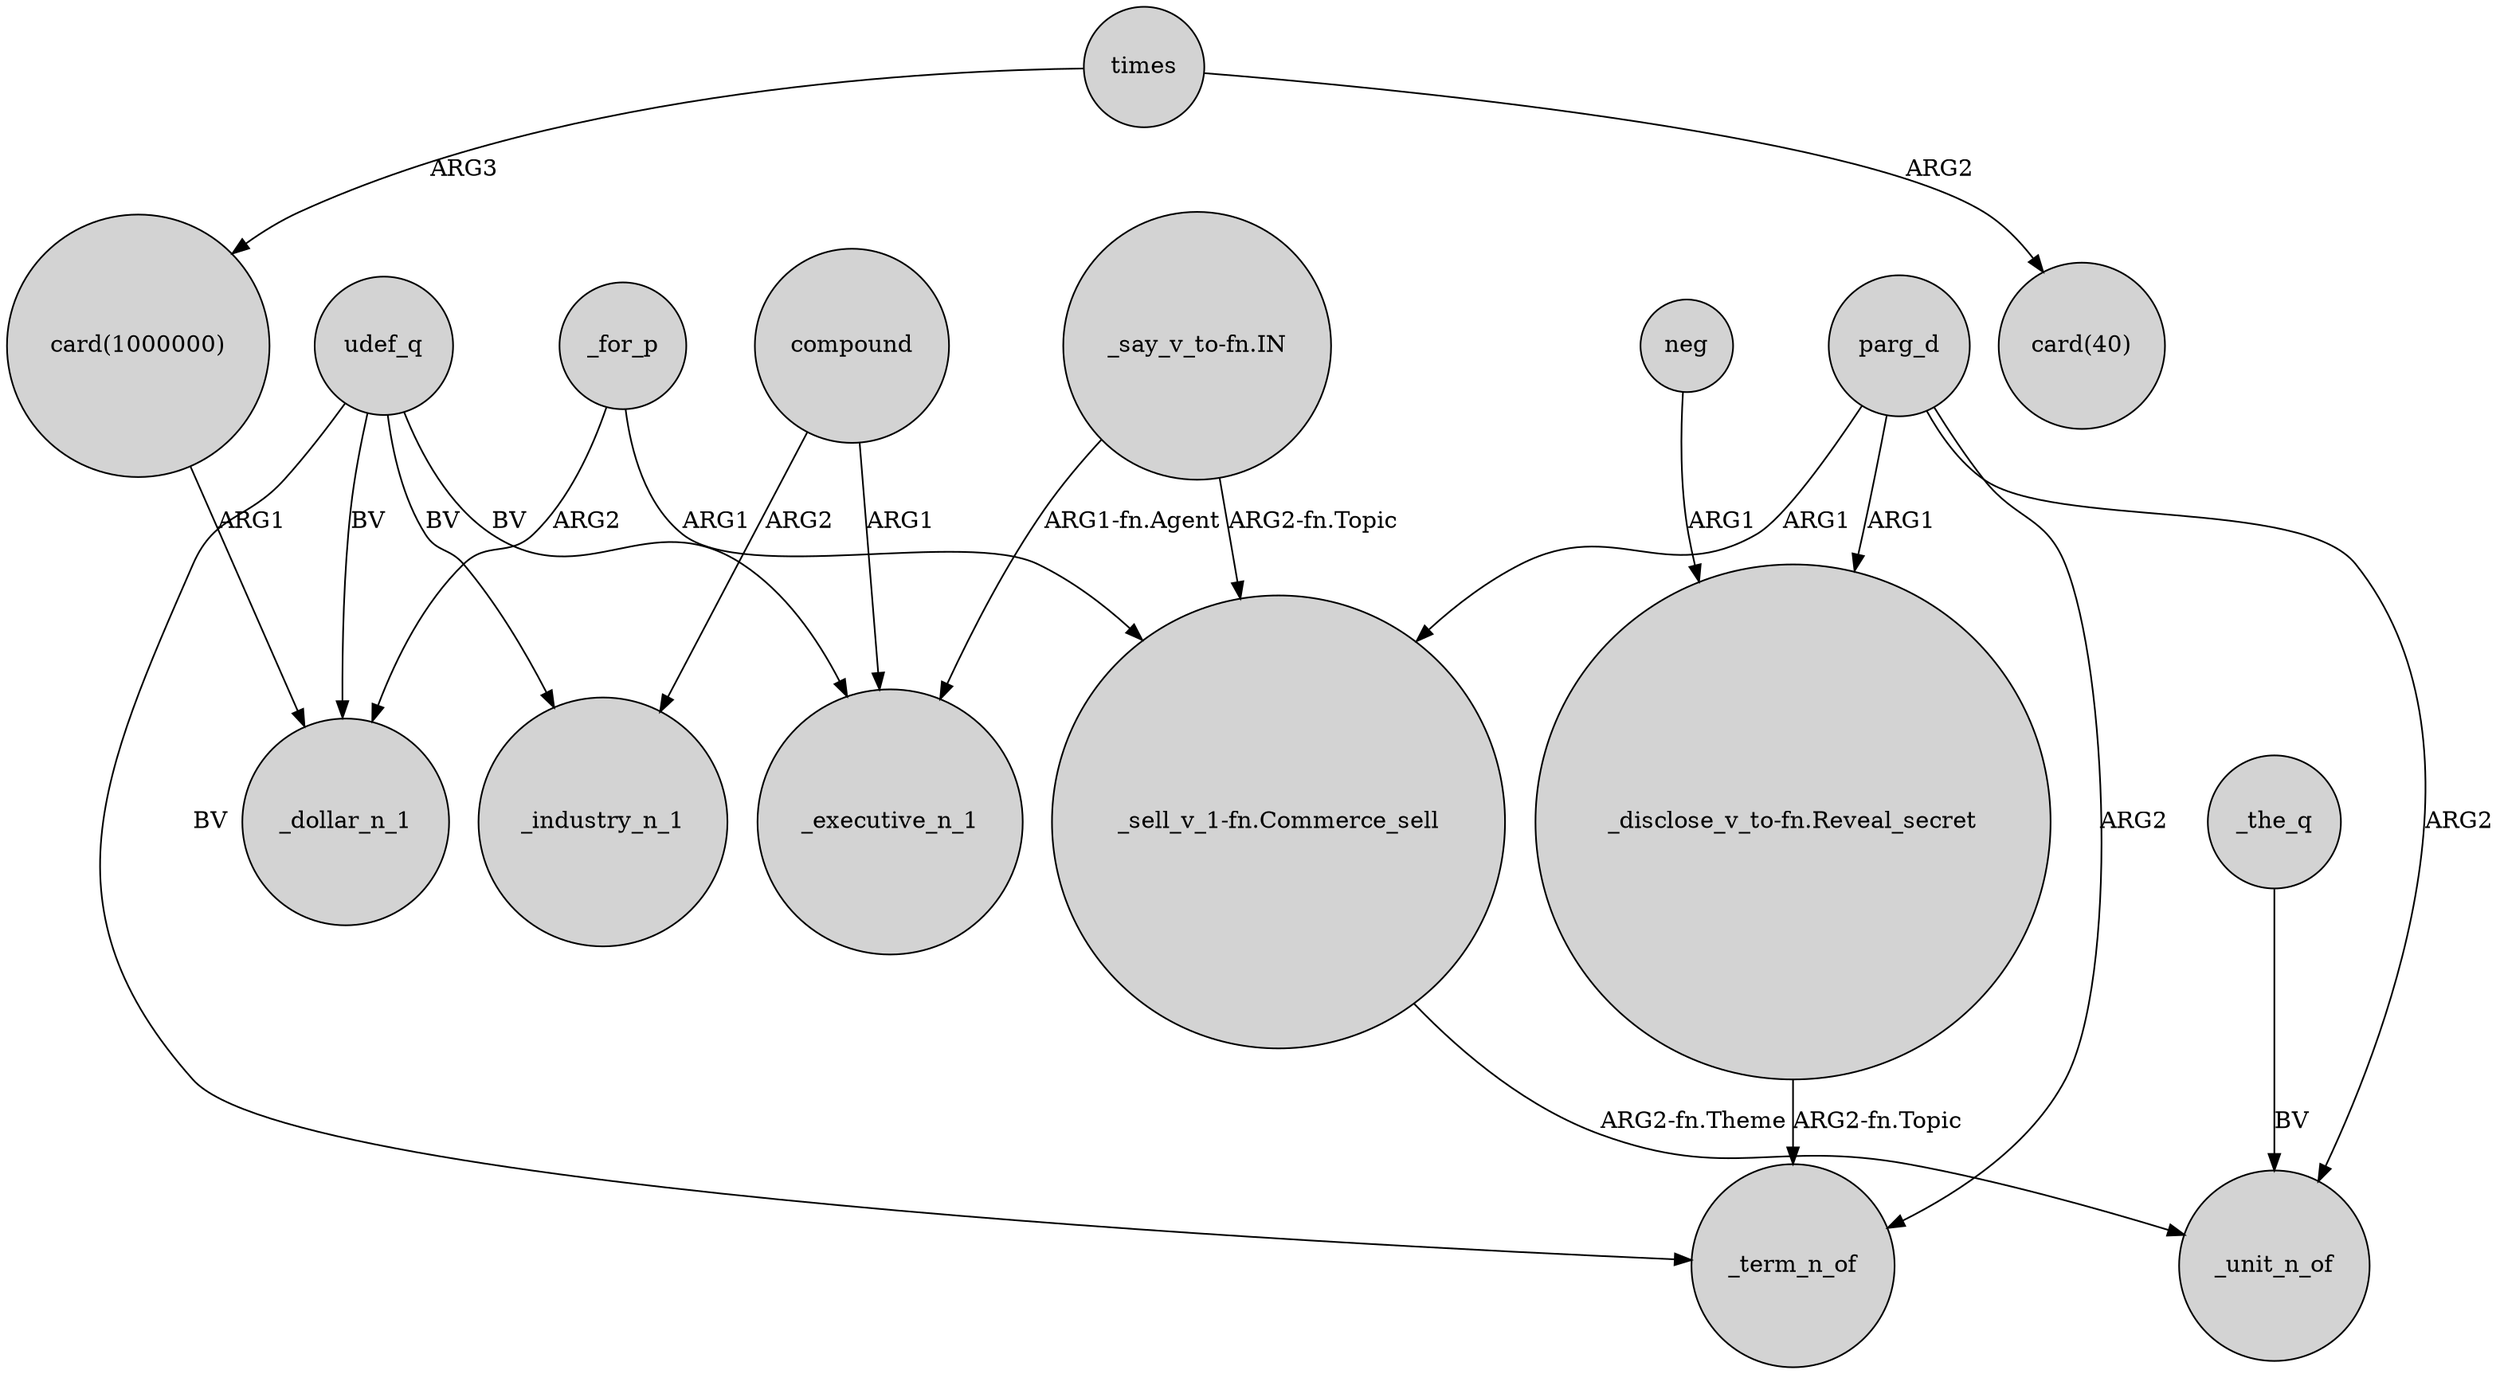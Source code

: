 digraph {
	node [shape=circle style=filled]
	"card(1000000)" -> _dollar_n_1 [label=ARG1]
	udef_q -> _executive_n_1 [label=BV]
	"_disclose_v_to-fn.Reveal_secret" -> _term_n_of [label="ARG2-fn.Topic"]
	_for_p -> _dollar_n_1 [label=ARG2]
	times -> "card(40)" [label=ARG2]
	parg_d -> _term_n_of [label=ARG2]
	compound -> _executive_n_1 [label=ARG1]
	parg_d -> "_sell_v_1-fn.Commerce_sell" [label=ARG1]
	neg -> "_disclose_v_to-fn.Reveal_secret" [label=ARG1]
	parg_d -> _unit_n_of [label=ARG2]
	"_say_v_to-fn.IN" -> "_sell_v_1-fn.Commerce_sell" [label="ARG2-fn.Topic"]
	parg_d -> "_disclose_v_to-fn.Reveal_secret" [label=ARG1]
	"_say_v_to-fn.IN" -> _executive_n_1 [label="ARG1-fn.Agent"]
	compound -> _industry_n_1 [label=ARG2]
	times -> "card(1000000)" [label=ARG3]
	udef_q -> _term_n_of [label=BV]
	_for_p -> "_sell_v_1-fn.Commerce_sell" [label=ARG1]
	"_sell_v_1-fn.Commerce_sell" -> _unit_n_of [label="ARG2-fn.Theme"]
	_the_q -> _unit_n_of [label=BV]
	udef_q -> _industry_n_1 [label=BV]
	udef_q -> _dollar_n_1 [label=BV]
}
